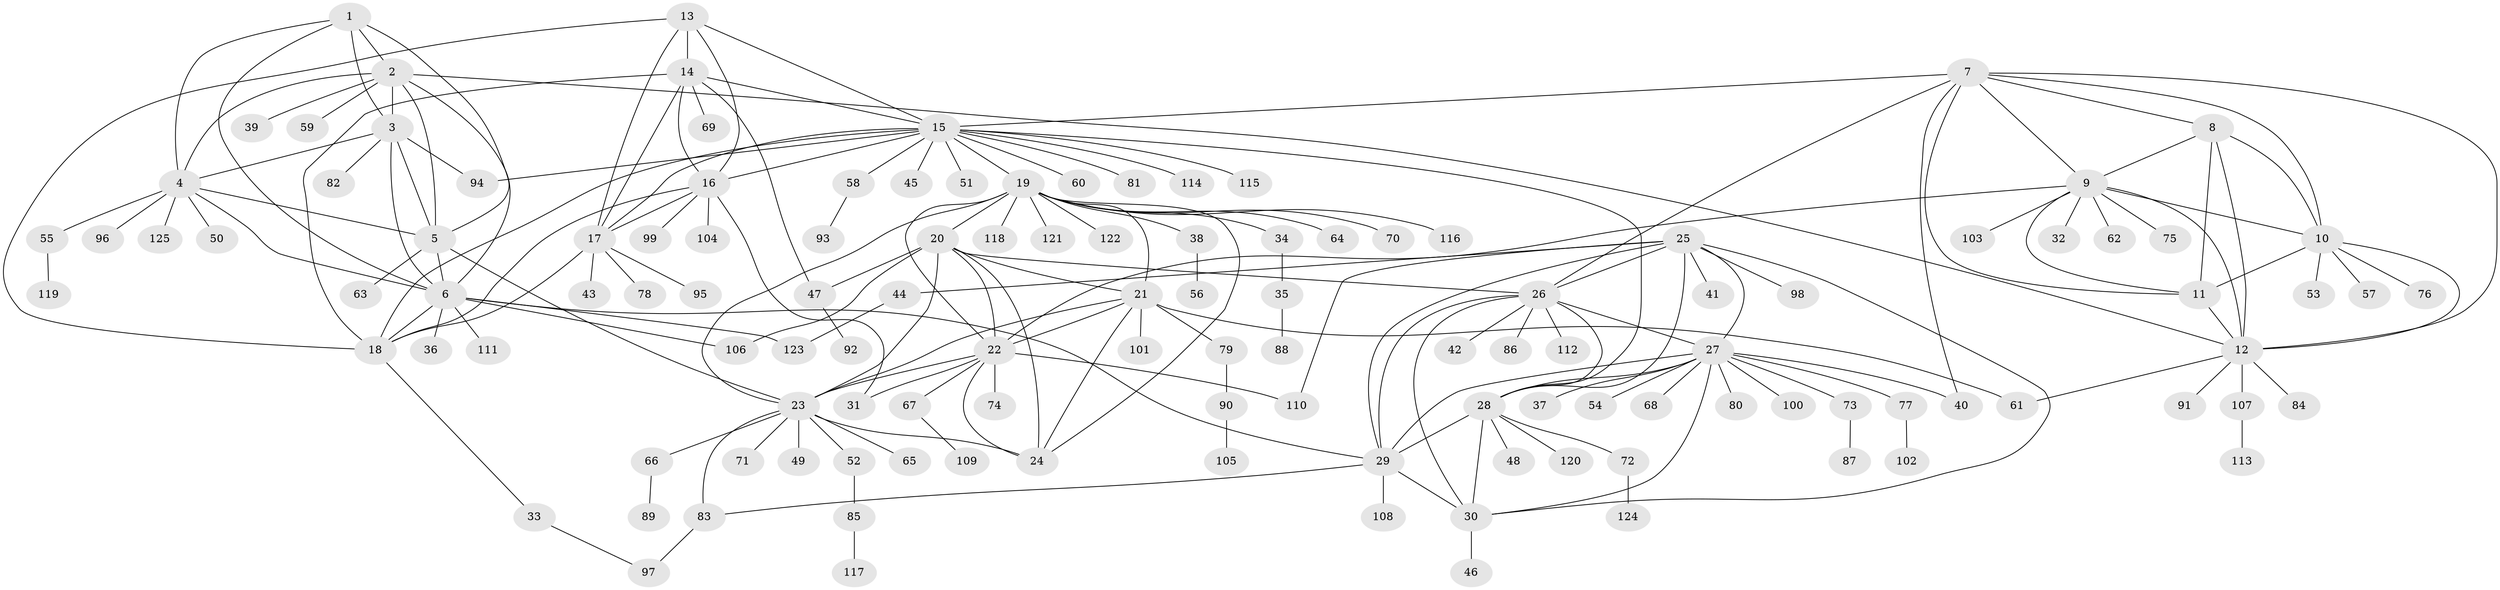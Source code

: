 // Generated by graph-tools (version 1.1) at 2025/50/03/09/25 03:50:31]
// undirected, 125 vertices, 190 edges
graph export_dot {
graph [start="1"]
  node [color=gray90,style=filled];
  1;
  2;
  3;
  4;
  5;
  6;
  7;
  8;
  9;
  10;
  11;
  12;
  13;
  14;
  15;
  16;
  17;
  18;
  19;
  20;
  21;
  22;
  23;
  24;
  25;
  26;
  27;
  28;
  29;
  30;
  31;
  32;
  33;
  34;
  35;
  36;
  37;
  38;
  39;
  40;
  41;
  42;
  43;
  44;
  45;
  46;
  47;
  48;
  49;
  50;
  51;
  52;
  53;
  54;
  55;
  56;
  57;
  58;
  59;
  60;
  61;
  62;
  63;
  64;
  65;
  66;
  67;
  68;
  69;
  70;
  71;
  72;
  73;
  74;
  75;
  76;
  77;
  78;
  79;
  80;
  81;
  82;
  83;
  84;
  85;
  86;
  87;
  88;
  89;
  90;
  91;
  92;
  93;
  94;
  95;
  96;
  97;
  98;
  99;
  100;
  101;
  102;
  103;
  104;
  105;
  106;
  107;
  108;
  109;
  110;
  111;
  112;
  113;
  114;
  115;
  116;
  117;
  118;
  119;
  120;
  121;
  122;
  123;
  124;
  125;
  1 -- 2;
  1 -- 3;
  1 -- 4;
  1 -- 5;
  1 -- 6;
  2 -- 3;
  2 -- 4;
  2 -- 5;
  2 -- 6;
  2 -- 12;
  2 -- 39;
  2 -- 59;
  3 -- 4;
  3 -- 5;
  3 -- 6;
  3 -- 82;
  3 -- 94;
  4 -- 5;
  4 -- 6;
  4 -- 50;
  4 -- 55;
  4 -- 96;
  4 -- 125;
  5 -- 6;
  5 -- 23;
  5 -- 63;
  6 -- 18;
  6 -- 29;
  6 -- 36;
  6 -- 106;
  6 -- 111;
  6 -- 123;
  7 -- 8;
  7 -- 9;
  7 -- 10;
  7 -- 11;
  7 -- 12;
  7 -- 15;
  7 -- 26;
  7 -- 40;
  8 -- 9;
  8 -- 10;
  8 -- 11;
  8 -- 12;
  9 -- 10;
  9 -- 11;
  9 -- 12;
  9 -- 22;
  9 -- 32;
  9 -- 62;
  9 -- 75;
  9 -- 103;
  10 -- 11;
  10 -- 12;
  10 -- 53;
  10 -- 57;
  10 -- 76;
  11 -- 12;
  12 -- 61;
  12 -- 84;
  12 -- 91;
  12 -- 107;
  13 -- 14;
  13 -- 15;
  13 -- 16;
  13 -- 17;
  13 -- 18;
  14 -- 15;
  14 -- 16;
  14 -- 17;
  14 -- 18;
  14 -- 47;
  14 -- 69;
  15 -- 16;
  15 -- 17;
  15 -- 18;
  15 -- 19;
  15 -- 28;
  15 -- 45;
  15 -- 51;
  15 -- 58;
  15 -- 60;
  15 -- 81;
  15 -- 94;
  15 -- 114;
  15 -- 115;
  16 -- 17;
  16 -- 18;
  16 -- 31;
  16 -- 99;
  16 -- 104;
  17 -- 18;
  17 -- 43;
  17 -- 78;
  17 -- 95;
  18 -- 33;
  19 -- 20;
  19 -- 21;
  19 -- 22;
  19 -- 23;
  19 -- 24;
  19 -- 34;
  19 -- 38;
  19 -- 64;
  19 -- 70;
  19 -- 116;
  19 -- 118;
  19 -- 121;
  19 -- 122;
  20 -- 21;
  20 -- 22;
  20 -- 23;
  20 -- 24;
  20 -- 26;
  20 -- 47;
  20 -- 106;
  21 -- 22;
  21 -- 23;
  21 -- 24;
  21 -- 61;
  21 -- 79;
  21 -- 101;
  22 -- 23;
  22 -- 24;
  22 -- 31;
  22 -- 67;
  22 -- 74;
  22 -- 110;
  23 -- 24;
  23 -- 49;
  23 -- 52;
  23 -- 65;
  23 -- 66;
  23 -- 71;
  23 -- 83;
  25 -- 26;
  25 -- 27;
  25 -- 28;
  25 -- 29;
  25 -- 30;
  25 -- 41;
  25 -- 44;
  25 -- 98;
  25 -- 110;
  26 -- 27;
  26 -- 28;
  26 -- 29;
  26 -- 30;
  26 -- 42;
  26 -- 86;
  26 -- 112;
  27 -- 28;
  27 -- 29;
  27 -- 30;
  27 -- 37;
  27 -- 40;
  27 -- 54;
  27 -- 68;
  27 -- 73;
  27 -- 77;
  27 -- 80;
  27 -- 100;
  28 -- 29;
  28 -- 30;
  28 -- 48;
  28 -- 72;
  28 -- 120;
  29 -- 30;
  29 -- 83;
  29 -- 108;
  30 -- 46;
  33 -- 97;
  34 -- 35;
  35 -- 88;
  38 -- 56;
  44 -- 123;
  47 -- 92;
  52 -- 85;
  55 -- 119;
  58 -- 93;
  66 -- 89;
  67 -- 109;
  72 -- 124;
  73 -- 87;
  77 -- 102;
  79 -- 90;
  83 -- 97;
  85 -- 117;
  90 -- 105;
  107 -- 113;
}
